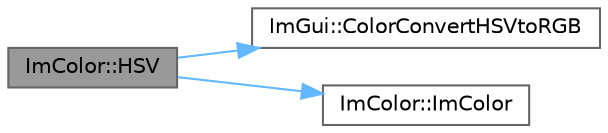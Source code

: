 digraph "ImColor::HSV"
{
 // LATEX_PDF_SIZE
  bgcolor="transparent";
  edge [fontname=Helvetica,fontsize=10,labelfontname=Helvetica,labelfontsize=10];
  node [fontname=Helvetica,fontsize=10,shape=box,height=0.2,width=0.4];
  rankdir="LR";
  Node1 [id="Node000001",label="ImColor::HSV",height=0.2,width=0.4,color="gray40", fillcolor="grey60", style="filled", fontcolor="black",tooltip=" "];
  Node1 -> Node2 [id="edge3_Node000001_Node000002",color="steelblue1",style="solid",tooltip=" "];
  Node2 [id="Node000002",label="ImGui::ColorConvertHSVtoRGB",height=0.2,width=0.4,color="grey40", fillcolor="white", style="filled",URL="$namespace_im_gui.html#a074427678b3e56378b7dcdefa4c8b5c7",tooltip=" "];
  Node1 -> Node3 [id="edge4_Node000001_Node000003",color="steelblue1",style="solid",tooltip=" "];
  Node3 [id="Node000003",label="ImColor::ImColor",height=0.2,width=0.4,color="grey40", fillcolor="white", style="filled",URL="$struct_im_color.html#afcac85caf0653c8c73048b79f98a1933",tooltip=" "];
}
